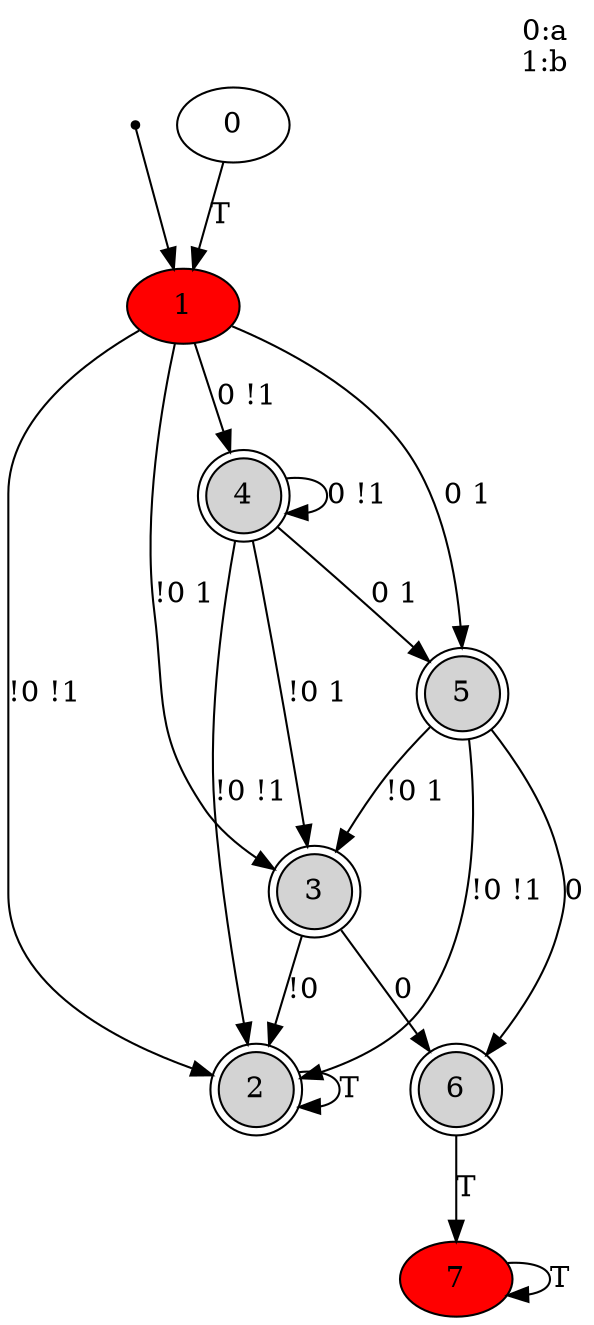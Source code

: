 digraph g {
  init  [shape=point,comment=""]
  0  [comment=""]
  1  [style=filled,fillcolor=red,comment=""]
  2  [shape=doublecircle,style=filled,fillcolor=lightgrey,comment=""]
  3  [shape=doublecircle,style=filled,fillcolor=lightgrey,comment=""]
  4  [shape=doublecircle,style=filled,fillcolor=lightgrey,comment=""]
  5  [shape=doublecircle,style=filled,fillcolor=lightgrey,comment=""]
  6  [shape=doublecircle,style=filled,fillcolor=lightgrey,comment=""]
  7  [style=filled,fillcolor=red,comment=""]
  0 -> 1 [label="T"]
  1 -> 2 [label="!0 !1"]
  1 -> 3 [label="!0 1"]
  1 -> 4 [label="0 !1"]
  1 -> 5 [label="0 1"]
  2 -> 2 [label="T"]
  3 -> 2 [label="!0"]
  3 -> 6 [label="0"]
  4 -> 2 [label="!0 !1"]
  4 -> 3 [label="!0 1"]
  4 -> 4 [label="0 !1"]
  4 -> 5 [label="0 1"]
  5 -> 2 [label="!0 !1"]
  5 -> 3 [label="!0 1"]
  5 -> 6 [label="0"]
  6 -> 7 [label="T"]
  7 -> 7 [label="T"]
  init -> 1
label = "0:a\n1:b\n"
labelloc = t
labeljust = r
}
